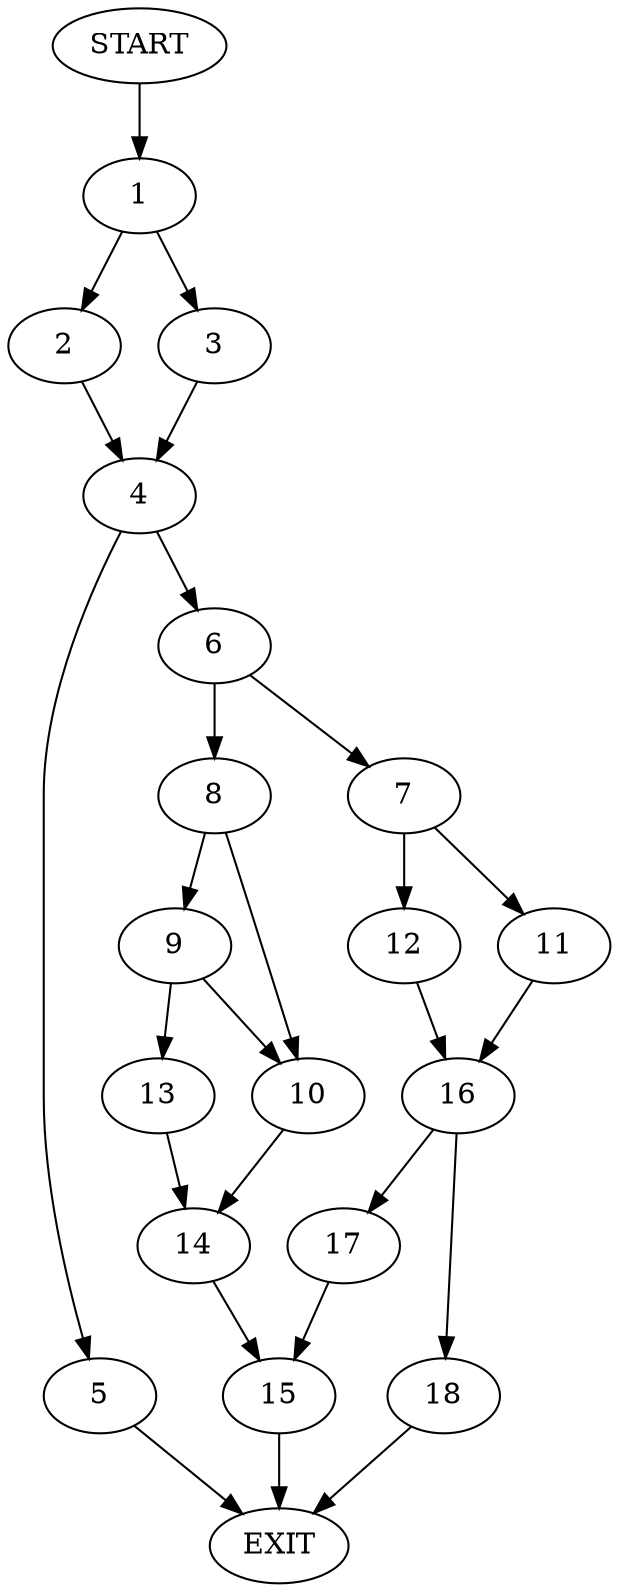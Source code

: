 digraph {
0 [label="START"]
19 [label="EXIT"]
0 -> 1
1 -> 2
1 -> 3
2 -> 4
3 -> 4
4 -> 5
4 -> 6
5 -> 19
6 -> 7
6 -> 8
8 -> 9
8 -> 10
7 -> 11
7 -> 12
9 -> 13
9 -> 10
10 -> 14
13 -> 14
14 -> 15
15 -> 19
12 -> 16
11 -> 16
16 -> 17
16 -> 18
17 -> 15
18 -> 19
}
